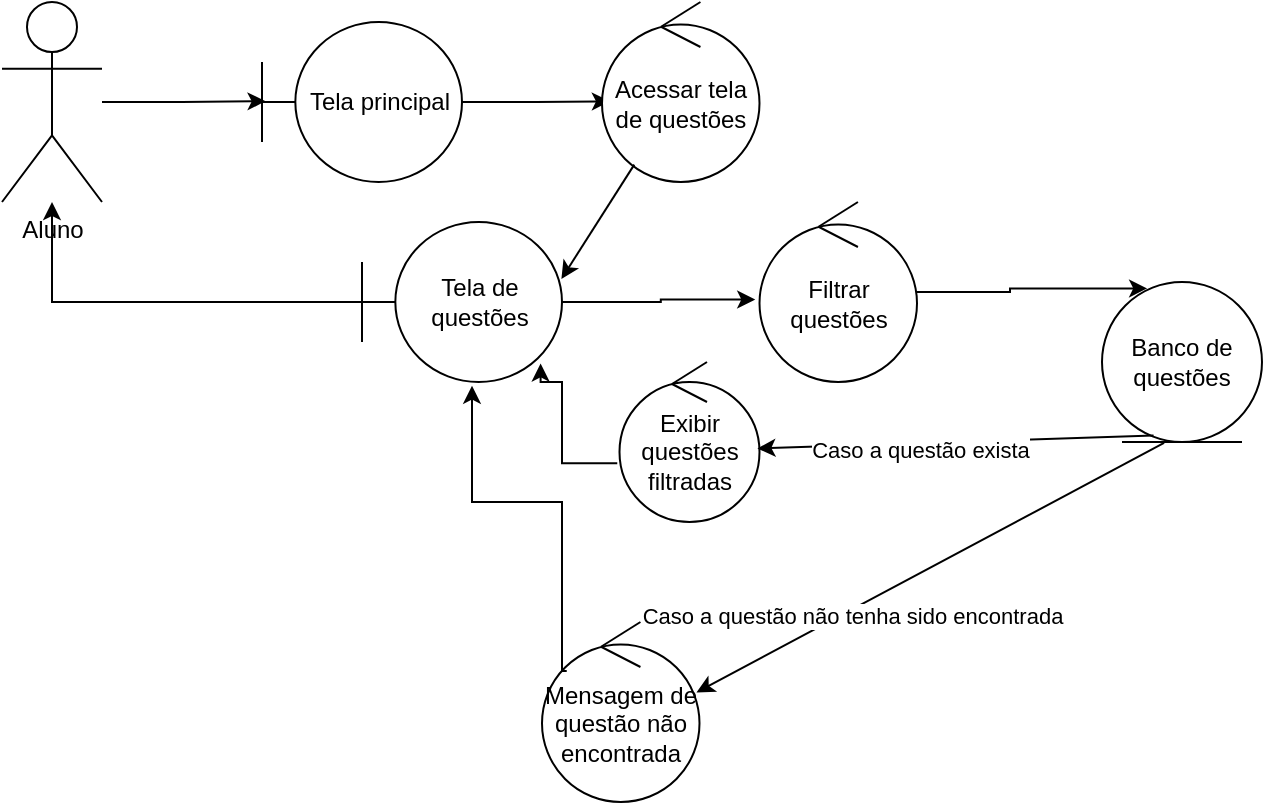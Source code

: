 <mxfile version="24.8.3">
  <diagram name="Página-1" id="A1XricTwvR2LtzFUGfRS">
    <mxGraphModel dx="1869" dy="539" grid="1" gridSize="10" guides="1" tooltips="1" connect="1" arrows="1" fold="1" page="1" pageScale="1" pageWidth="827" pageHeight="1169" math="0" shadow="0">
      <root>
        <mxCell id="0" />
        <mxCell id="1" parent="0" />
        <mxCell id="thF2VDcHaVG7FaZjGytK-1" value="Aluno" style="shape=umlActor;verticalLabelPosition=bottom;verticalAlign=top;html=1;outlineConnect=0;" parent="1" vertex="1">
          <mxGeometry x="-100" y="30" width="50" height="100" as="geometry" />
        </mxCell>
        <mxCell id="thF2VDcHaVG7FaZjGytK-5" value="Tela principal" style="shape=umlBoundary;whiteSpace=wrap;html=1;" parent="1" vertex="1">
          <mxGeometry x="30" y="40" width="100" height="80" as="geometry" />
        </mxCell>
        <mxCell id="thF2VDcHaVG7FaZjGytK-9" style="edgeStyle=orthogonalEdgeStyle;rounded=0;orthogonalLoop=1;jettySize=auto;html=1;entryX=0.05;entryY=0.496;entryDx=0;entryDy=0;entryPerimeter=0;" parent="1" source="thF2VDcHaVG7FaZjGytK-5" edge="1">
          <mxGeometry relative="1" as="geometry">
            <mxPoint x="203.938" y="79.64" as="targetPoint" />
          </mxGeometry>
        </mxCell>
        <mxCell id="thF2VDcHaVG7FaZjGytK-35" style="edgeStyle=orthogonalEdgeStyle;rounded=0;orthogonalLoop=1;jettySize=auto;html=1;entryX=0.018;entryY=0.495;entryDx=0;entryDy=0;entryPerimeter=0;" parent="1" source="thF2VDcHaVG7FaZjGytK-1" target="thF2VDcHaVG7FaZjGytK-5" edge="1">
          <mxGeometry relative="1" as="geometry" />
        </mxCell>
        <mxCell id="thF2VDcHaVG7FaZjGytK-37" value="Acessar tela de questões" style="ellipse;shape=umlControl;whiteSpace=wrap;html=1;" parent="1" vertex="1">
          <mxGeometry x="200" y="30" width="78.75" height="90" as="geometry" />
        </mxCell>
        <mxCell id="thF2VDcHaVG7FaZjGytK-76" style="edgeStyle=orthogonalEdgeStyle;rounded=0;orthogonalLoop=1;jettySize=auto;html=1;" parent="1" source="thF2VDcHaVG7FaZjGytK-38" target="thF2VDcHaVG7FaZjGytK-1" edge="1">
          <mxGeometry relative="1" as="geometry" />
        </mxCell>
        <mxCell id="thF2VDcHaVG7FaZjGytK-38" value="Tela de questões" style="shape=umlBoundary;whiteSpace=wrap;html=1;" parent="1" vertex="1">
          <mxGeometry x="80" y="140" width="100" height="80" as="geometry" />
        </mxCell>
        <mxCell id="thF2VDcHaVG7FaZjGytK-39" value="" style="endArrow=classic;html=1;rounded=0;entryX=0.997;entryY=0.356;entryDx=0;entryDy=0;entryPerimeter=0;" parent="1" source="thF2VDcHaVG7FaZjGytK-37" target="thF2VDcHaVG7FaZjGytK-38" edge="1">
          <mxGeometry width="50" height="50" relative="1" as="geometry">
            <mxPoint x="280" y="250" as="sourcePoint" />
            <mxPoint x="330" y="200" as="targetPoint" />
          </mxGeometry>
        </mxCell>
        <mxCell id="thF2VDcHaVG7FaZjGytK-63" value="Filtrar questões" style="ellipse;shape=umlControl;whiteSpace=wrap;html=1;" parent="1" vertex="1">
          <mxGeometry x="278.75" y="130" width="78.75" height="90" as="geometry" />
        </mxCell>
        <mxCell id="thF2VDcHaVG7FaZjGytK-64" style="edgeStyle=orthogonalEdgeStyle;rounded=0;orthogonalLoop=1;jettySize=auto;html=1;entryX=-0.027;entryY=0.542;entryDx=0;entryDy=0;entryPerimeter=0;" parent="1" source="thF2VDcHaVG7FaZjGytK-38" target="thF2VDcHaVG7FaZjGytK-63" edge="1">
          <mxGeometry relative="1" as="geometry" />
        </mxCell>
        <mxCell id="thF2VDcHaVG7FaZjGytK-65" value="Banco de questões" style="ellipse;shape=umlEntity;whiteSpace=wrap;html=1;" parent="1" vertex="1">
          <mxGeometry x="450" y="170" width="80" height="80" as="geometry" />
        </mxCell>
        <mxCell id="thF2VDcHaVG7FaZjGytK-66" style="edgeStyle=orthogonalEdgeStyle;rounded=0;orthogonalLoop=1;jettySize=auto;html=1;entryX=0.282;entryY=0.04;entryDx=0;entryDy=0;entryPerimeter=0;" parent="1" source="thF2VDcHaVG7FaZjGytK-63" target="thF2VDcHaVG7FaZjGytK-65" edge="1">
          <mxGeometry relative="1" as="geometry">
            <Array as="points">
              <mxPoint x="404" y="175" />
              <mxPoint x="404" y="173" />
            </Array>
          </mxGeometry>
        </mxCell>
        <mxCell id="thF2VDcHaVG7FaZjGytK-67" value="Exibir questões filtradas" style="ellipse;shape=umlControl;whiteSpace=wrap;html=1;" parent="1" vertex="1">
          <mxGeometry x="208.75" y="210" width="70" height="80" as="geometry" />
        </mxCell>
        <mxCell id="thF2VDcHaVG7FaZjGytK-69" value="" style="endArrow=classic;html=1;rounded=0;exitX=0.322;exitY=0.96;exitDx=0;exitDy=0;exitPerimeter=0;entryX=0.985;entryY=0.54;entryDx=0;entryDy=0;entryPerimeter=0;" parent="1" source="thF2VDcHaVG7FaZjGytK-65" target="thF2VDcHaVG7FaZjGytK-67" edge="1">
          <mxGeometry width="50" height="50" relative="1" as="geometry">
            <mxPoint x="210" y="260" as="sourcePoint" />
            <mxPoint x="450" y="320" as="targetPoint" />
          </mxGeometry>
        </mxCell>
        <mxCell id="thF2VDcHaVG7FaZjGytK-70" value="Caso a questão exista" style="edgeLabel;html=1;align=center;verticalAlign=middle;resizable=0;points=[];" parent="thF2VDcHaVG7FaZjGytK-69" vertex="1" connectable="0">
          <mxGeometry x="0.183" y="3" relative="1" as="geometry">
            <mxPoint as="offset" />
          </mxGeometry>
        </mxCell>
        <mxCell id="thF2VDcHaVG7FaZjGytK-71" style="edgeStyle=orthogonalEdgeStyle;rounded=0;orthogonalLoop=1;jettySize=auto;html=1;entryX=0.893;entryY=0.884;entryDx=0;entryDy=0;entryPerimeter=0;exitX=-0.016;exitY=0.633;exitDx=0;exitDy=0;exitPerimeter=0;" parent="1" source="thF2VDcHaVG7FaZjGytK-67" target="thF2VDcHaVG7FaZjGytK-38" edge="1">
          <mxGeometry relative="1" as="geometry">
            <Array as="points">
              <mxPoint x="180" y="261" />
              <mxPoint x="180" y="220" />
              <mxPoint x="169" y="220" />
            </Array>
          </mxGeometry>
        </mxCell>
        <mxCell id="thF2VDcHaVG7FaZjGytK-72" value="Mensagem de questão não encontrada" style="ellipse;shape=umlControl;whiteSpace=wrap;html=1;" parent="1" vertex="1">
          <mxGeometry x="170" y="340" width="78.75" height="90" as="geometry" />
        </mxCell>
        <mxCell id="thF2VDcHaVG7FaZjGytK-73" value="" style="endArrow=classic;html=1;rounded=0;exitX=0.388;exitY=1.006;exitDx=0;exitDy=0;exitPerimeter=0;entryX=0.981;entryY=0.391;entryDx=0;entryDy=0;entryPerimeter=0;" parent="1" source="thF2VDcHaVG7FaZjGytK-65" target="thF2VDcHaVG7FaZjGytK-72" edge="1">
          <mxGeometry width="50" height="50" relative="1" as="geometry">
            <mxPoint x="290" y="300" as="sourcePoint" />
            <mxPoint x="340" y="250" as="targetPoint" />
          </mxGeometry>
        </mxCell>
        <mxCell id="thF2VDcHaVG7FaZjGytK-74" value="Caso a questão não tenha sido encontrada" style="edgeLabel;html=1;align=center;verticalAlign=middle;resizable=0;points=[];" parent="thF2VDcHaVG7FaZjGytK-73" vertex="1" connectable="0">
          <mxGeometry x="0.348" y="3" relative="1" as="geometry">
            <mxPoint as="offset" />
          </mxGeometry>
        </mxCell>
        <mxCell id="thF2VDcHaVG7FaZjGytK-75" style="edgeStyle=orthogonalEdgeStyle;rounded=0;orthogonalLoop=1;jettySize=auto;html=1;entryX=0.55;entryY=1.023;entryDx=0;entryDy=0;entryPerimeter=0;exitX=0.157;exitY=0.272;exitDx=0;exitDy=0;exitPerimeter=0;" parent="1" source="thF2VDcHaVG7FaZjGytK-72" target="thF2VDcHaVG7FaZjGytK-38" edge="1">
          <mxGeometry relative="1" as="geometry">
            <Array as="points">
              <mxPoint x="180" y="365" />
              <mxPoint x="180" y="280" />
              <mxPoint x="135" y="280" />
            </Array>
          </mxGeometry>
        </mxCell>
      </root>
    </mxGraphModel>
  </diagram>
</mxfile>
